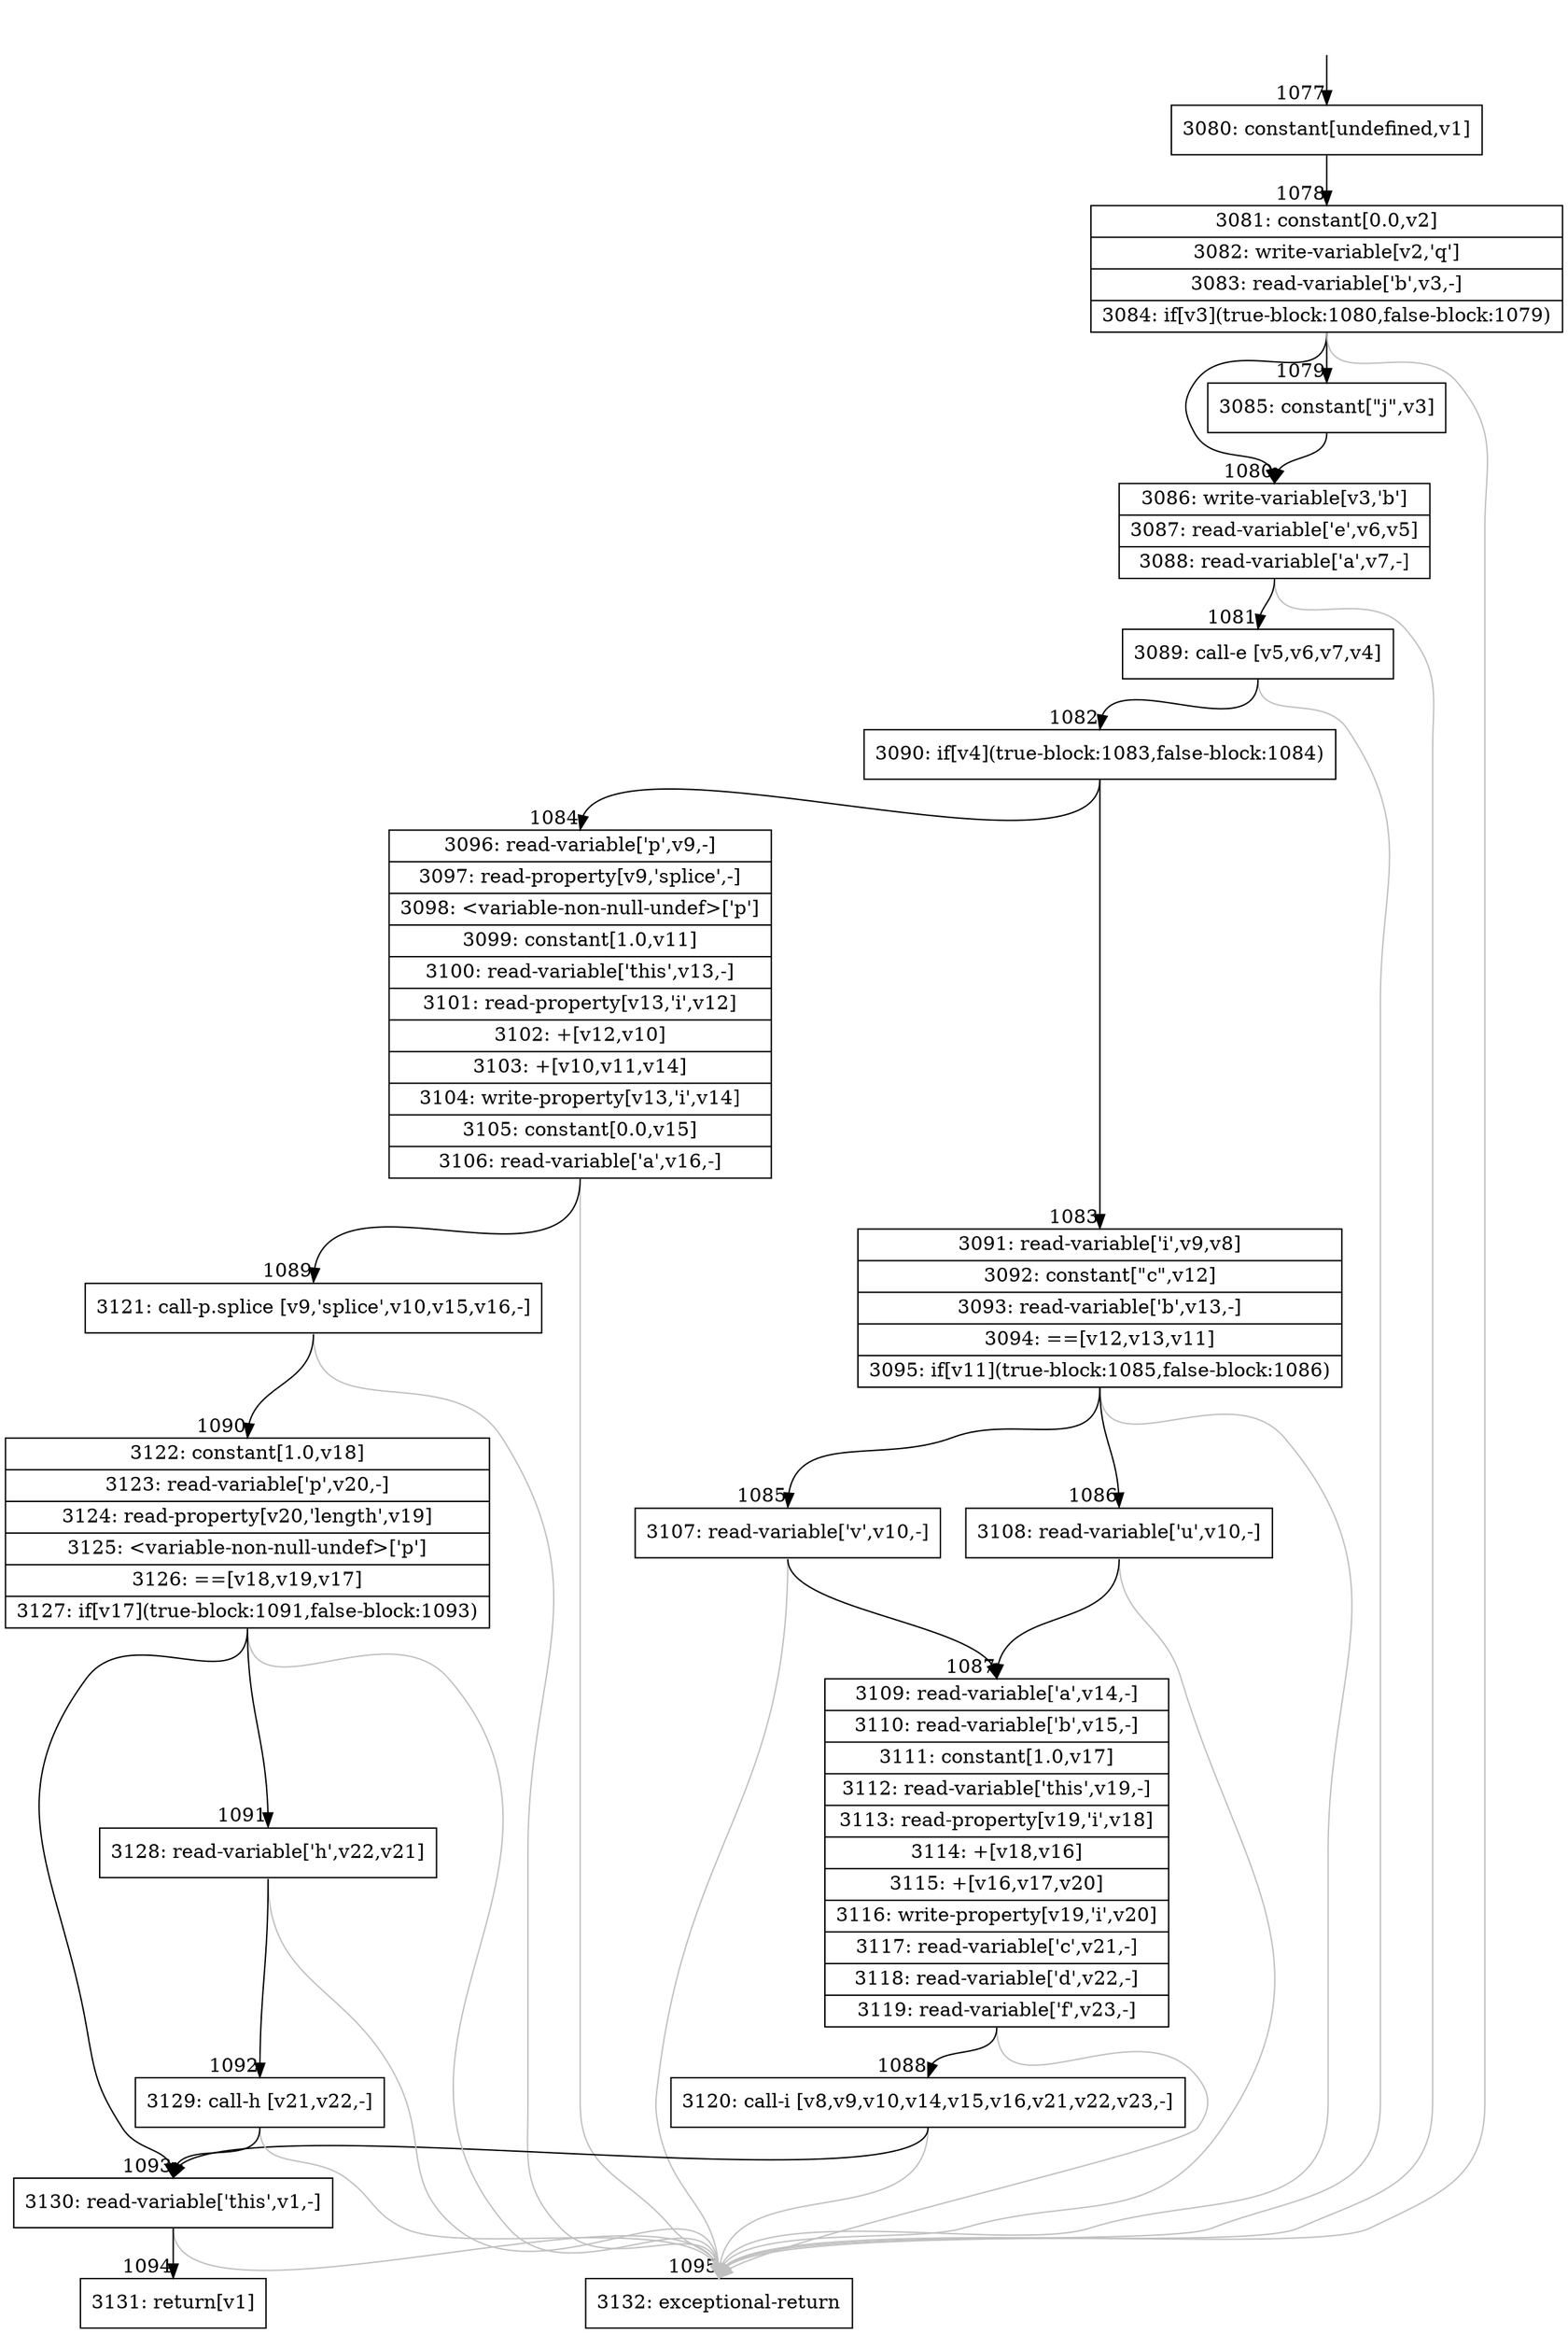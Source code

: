 digraph {
rankdir="TD"
BB_entry93[shape=none,label=""];
BB_entry93 -> BB1077 [tailport=s, headport=n, headlabel="    1077"]
BB1077 [shape=record label="{3080: constant[undefined,v1]}" ] 
BB1077 -> BB1078 [tailport=s, headport=n, headlabel="      1078"]
BB1078 [shape=record label="{3081: constant[0.0,v2]|3082: write-variable[v2,'q']|3083: read-variable['b',v3,-]|3084: if[v3](true-block:1080,false-block:1079)}" ] 
BB1078 -> BB1080 [tailport=s, headport=n, headlabel="      1080"]
BB1078 -> BB1079 [tailport=s, headport=n, headlabel="      1079"]
BB1078 -> BB1095 [tailport=s, headport=n, color=gray, headlabel="      1095"]
BB1079 [shape=record label="{3085: constant[\"j\",v3]}" ] 
BB1079 -> BB1080 [tailport=s, headport=n]
BB1080 [shape=record label="{3086: write-variable[v3,'b']|3087: read-variable['e',v6,v5]|3088: read-variable['a',v7,-]}" ] 
BB1080 -> BB1081 [tailport=s, headport=n, headlabel="      1081"]
BB1080 -> BB1095 [tailport=s, headport=n, color=gray]
BB1081 [shape=record label="{3089: call-e [v5,v6,v7,v4]}" ] 
BB1081 -> BB1082 [tailport=s, headport=n, headlabel="      1082"]
BB1081 -> BB1095 [tailport=s, headport=n, color=gray]
BB1082 [shape=record label="{3090: if[v4](true-block:1083,false-block:1084)}" ] 
BB1082 -> BB1083 [tailport=s, headport=n, headlabel="      1083"]
BB1082 -> BB1084 [tailport=s, headport=n, headlabel="      1084"]
BB1083 [shape=record label="{3091: read-variable['i',v9,v8]|3092: constant[\"c\",v12]|3093: read-variable['b',v13,-]|3094: ==[v12,v13,v11]|3095: if[v11](true-block:1085,false-block:1086)}" ] 
BB1083 -> BB1085 [tailport=s, headport=n, headlabel="      1085"]
BB1083 -> BB1086 [tailport=s, headport=n, headlabel="      1086"]
BB1083 -> BB1095 [tailport=s, headport=n, color=gray]
BB1084 [shape=record label="{3096: read-variable['p',v9,-]|3097: read-property[v9,'splice',-]|3098: \<variable-non-null-undef\>['p']|3099: constant[1.0,v11]|3100: read-variable['this',v13,-]|3101: read-property[v13,'i',v12]|3102: +[v12,v10]|3103: +[v10,v11,v14]|3104: write-property[v13,'i',v14]|3105: constant[0.0,v15]|3106: read-variable['a',v16,-]}" ] 
BB1084 -> BB1089 [tailport=s, headport=n, headlabel="      1089"]
BB1084 -> BB1095 [tailport=s, headport=n, color=gray]
BB1085 [shape=record label="{3107: read-variable['v',v10,-]}" ] 
BB1085 -> BB1087 [tailport=s, headport=n, headlabel="      1087"]
BB1085 -> BB1095 [tailport=s, headport=n, color=gray]
BB1086 [shape=record label="{3108: read-variable['u',v10,-]}" ] 
BB1086 -> BB1087 [tailport=s, headport=n]
BB1086 -> BB1095 [tailport=s, headport=n, color=gray]
BB1087 [shape=record label="{3109: read-variable['a',v14,-]|3110: read-variable['b',v15,-]|3111: constant[1.0,v17]|3112: read-variable['this',v19,-]|3113: read-property[v19,'i',v18]|3114: +[v18,v16]|3115: +[v16,v17,v20]|3116: write-property[v19,'i',v20]|3117: read-variable['c',v21,-]|3118: read-variable['d',v22,-]|3119: read-variable['f',v23,-]}" ] 
BB1087 -> BB1088 [tailport=s, headport=n, headlabel="      1088"]
BB1087 -> BB1095 [tailport=s, headport=n, color=gray]
BB1088 [shape=record label="{3120: call-i [v8,v9,v10,v14,v15,v16,v21,v22,v23,-]}" ] 
BB1088 -> BB1093 [tailport=s, headport=n, headlabel="      1093"]
BB1088 -> BB1095 [tailport=s, headport=n, color=gray]
BB1089 [shape=record label="{3121: call-p.splice [v9,'splice',v10,v15,v16,-]}" ] 
BB1089 -> BB1090 [tailport=s, headport=n, headlabel="      1090"]
BB1089 -> BB1095 [tailport=s, headport=n, color=gray]
BB1090 [shape=record label="{3122: constant[1.0,v18]|3123: read-variable['p',v20,-]|3124: read-property[v20,'length',v19]|3125: \<variable-non-null-undef\>['p']|3126: ==[v18,v19,v17]|3127: if[v17](true-block:1091,false-block:1093)}" ] 
BB1090 -> BB1093 [tailport=s, headport=n]
BB1090 -> BB1091 [tailport=s, headport=n, headlabel="      1091"]
BB1090 -> BB1095 [tailport=s, headport=n, color=gray]
BB1091 [shape=record label="{3128: read-variable['h',v22,v21]}" ] 
BB1091 -> BB1092 [tailport=s, headport=n, headlabel="      1092"]
BB1091 -> BB1095 [tailport=s, headport=n, color=gray]
BB1092 [shape=record label="{3129: call-h [v21,v22,-]}" ] 
BB1092 -> BB1093 [tailport=s, headport=n]
BB1092 -> BB1095 [tailport=s, headport=n, color=gray]
BB1093 [shape=record label="{3130: read-variable['this',v1,-]}" ] 
BB1093 -> BB1094 [tailport=s, headport=n, headlabel="      1094"]
BB1093 -> BB1095 [tailport=s, headport=n, color=gray]
BB1094 [shape=record label="{3131: return[v1]}" ] 
BB1095 [shape=record label="{3132: exceptional-return}" ] 
//#$~ 845
}
